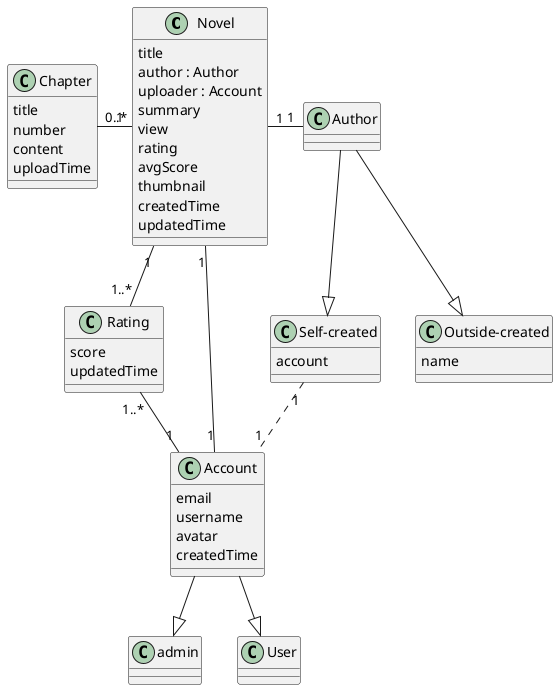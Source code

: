 @startuml class

class "Novel" as n {
    title
    author : Author
    uploader : Account
    summary
    view
    rating
    avgScore
    thumbnail
    createdTime
    updatedTime
}

class "Rating" as r {
    score
    updatedTime
}
class "Author" as a{
}

class "Self-created" as sc {
    account
}

class "Outside-created" as oc {
    name
}

class "Chapter" as c {
    title
    number
    content
    uploadTime
}

class "Account" as u {
    email
    username
    avatar
    createdTime
}

class "admin" as ua {
}

class "User" as uu {
}

a --|> sc
a --|> oc
sc "1" .. "1" u
u --|> uu
u --|> ua
n "1"-left--"0..*" c
n "1"--"1" u
n "1"-right-"1" a
r "1..*"-left-"1" n
r "1..*"--"1" u
@enduml